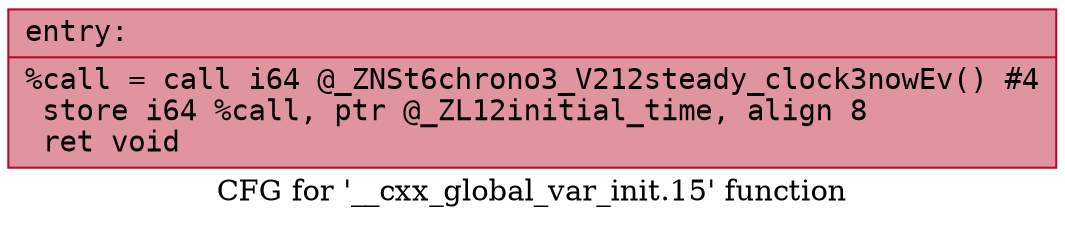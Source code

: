 digraph "CFG for '__cxx_global_var_init.15' function" {
	label="CFG for '__cxx_global_var_init.15' function";

	Node0x5651cd77f500 [shape=record,color="#b70d28ff", style=filled, fillcolor="#b70d2870" fontname="Courier",label="{entry:\l|  %call = call i64 @_ZNSt6chrono3_V212steady_clock3nowEv() #4\l  store i64 %call, ptr @_ZL12initial_time, align 8\l  ret void\l}"];
}

